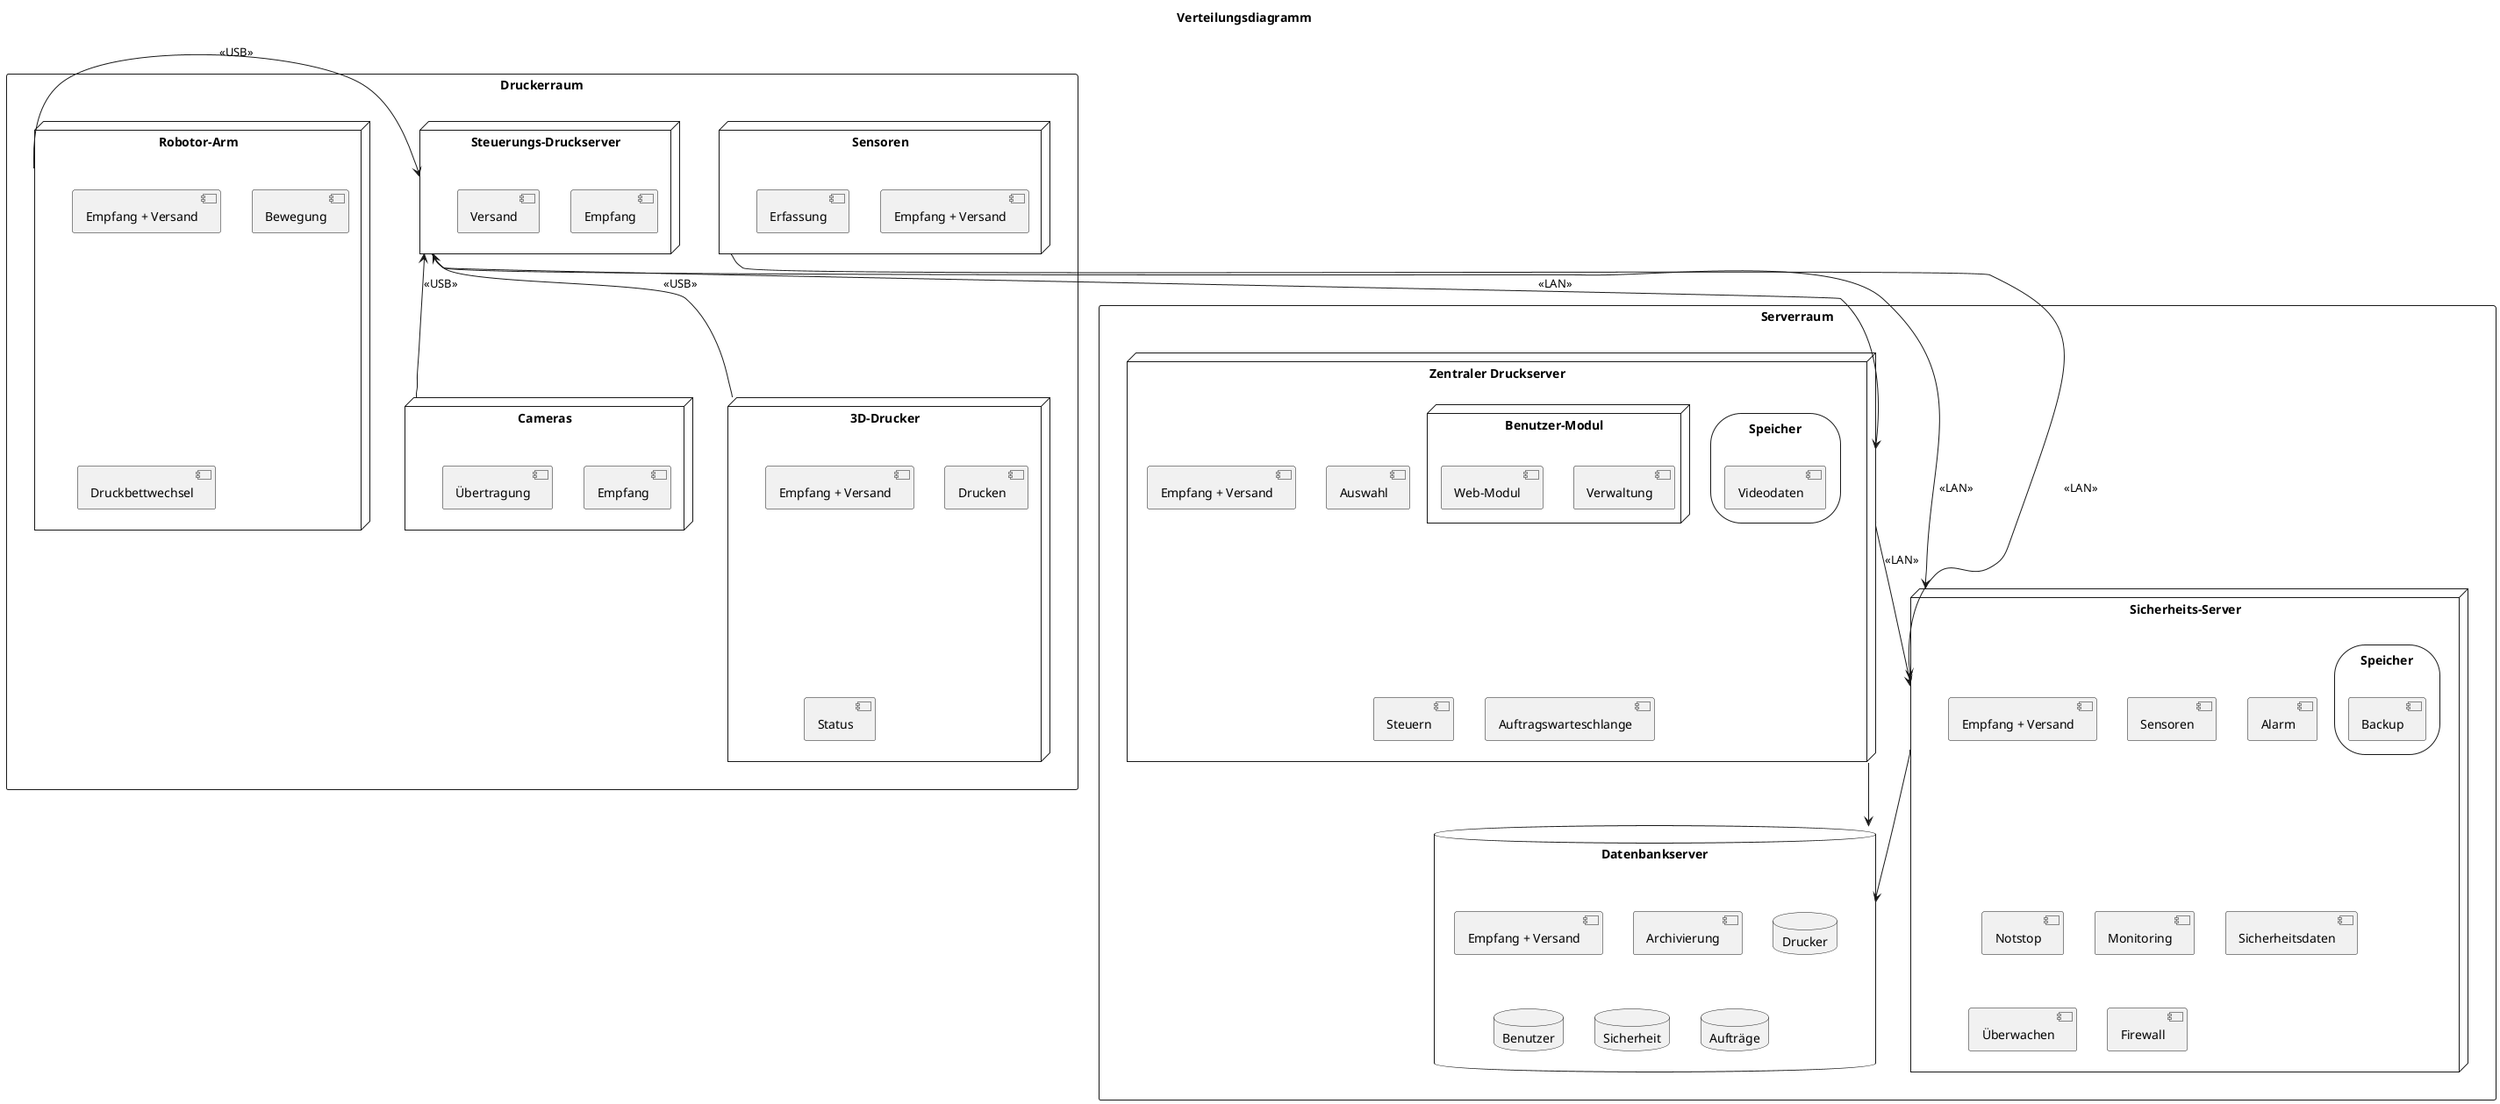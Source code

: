 @startuml

title Verteilungsdiagramm
rectangle Druckerraum {

    node "3D-Drucker" as 3dd {
      [Empfang + Versand] as em_3ddrucker
      [Drucken]
      [Status]

      }
   node "Cameras" as c{
      [Empfang] as em_c
      [Übertragung] as ve_c
    }
    node "Steuerungs-Druckserver" as std{
      [Empfang] as em_steuerung
      [Versand] as ve_steuerung
    }

    node "Sensoren" as s{
      [Empfang + Versand] as em_s
      [Erfassung] as ef
    }

    node "Robotor-Arm" as ra {
      [Empfang + Versand] as em_ra
      [Bewegung]
      [Druckbettwechsel]
    }


}
rectangle Serverraum {
    node "Zentraler Druckserver" as zds{
      [Empfang + Versand] as em_zentral
      [Auswahl]
      [Steuern]
      [Auftragswarteschlange]
      storage Speicher {
        [Videodaten]
      }
      node "Benutzer-Modul"{
            [Verwaltung]
            [Web-Modul]
        }

    }

    node "Sicherheits-Server" as shs {
      [Empfang + Versand] as em_sicherheit
      [Sensoren]
      [Alarm]
      [Notstop]
      [Monitoring]
      [Sicherheitsdaten]
      [Überwachen]
      [Firewall]
      storage Speicher as stor {
        [Backup]
      }
    }

    database "Datenbankserver" as ds{
      [Empfang + Versand]
      [Archivierung]

      database Drucker
      database Benutzer
      database Sicherheit
      database Aufträge
    }
}
' Verlinkung
  3dd -u-> std :<<USB>>
  c -u-> std :<<USB>>
  ra -l-> std :<<USB>>
  std --> zds :<<LAN>>
  zds --> shs :<<LAN>>
  std --> shs :<<LAN>>
  s --> shs :<<LAN>>
 zds --> ds
 shs --> ds
@enduml